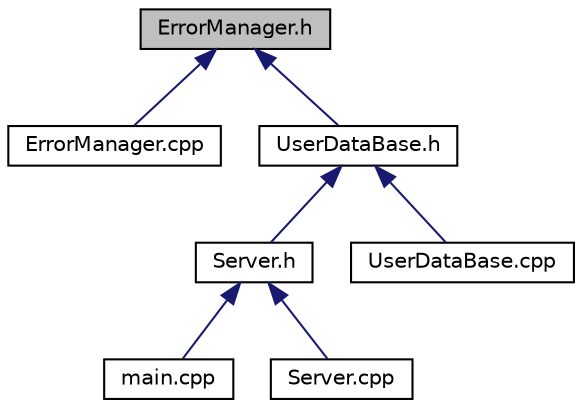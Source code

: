 digraph "ErrorManager.h"
{
 // LATEX_PDF_SIZE
  edge [fontname="Helvetica",fontsize="10",labelfontname="Helvetica",labelfontsize="10"];
  node [fontname="Helvetica",fontsize="10",shape=record];
  Node1 [label="ErrorManager.h",height=0.2,width=0.4,color="black", fillcolor="grey75", style="filled", fontcolor="black",tooltip="Заголовочный файл для модуля ErrorManager."];
  Node1 -> Node2 [dir="back",color="midnightblue",fontsize="10",style="solid",fontname="Helvetica"];
  Node2 [label="ErrorManager.cpp",height=0.2,width=0.4,color="black", fillcolor="white", style="filled",URL="$ErrorManager_8cpp.html",tooltip=" "];
  Node1 -> Node3 [dir="back",color="midnightblue",fontsize="10",style="solid",fontname="Helvetica"];
  Node3 [label="UserDataBase.h",height=0.2,width=0.4,color="black", fillcolor="white", style="filled",URL="$UserDataBase_8h.html",tooltip="Заголовочный файл для модуля UserDataBase."];
  Node3 -> Node4 [dir="back",color="midnightblue",fontsize="10",style="solid",fontname="Helvetica"];
  Node4 [label="Server.h",height=0.2,width=0.4,color="black", fillcolor="white", style="filled",URL="$Server_8h.html",tooltip="Заголовочный файл для модуля Server."];
  Node4 -> Node5 [dir="back",color="midnightblue",fontsize="10",style="solid",fontname="Helvetica"];
  Node5 [label="main.cpp",height=0.2,width=0.4,color="black", fillcolor="white", style="filled",URL="$main_8cpp.html",tooltip=" "];
  Node4 -> Node6 [dir="back",color="midnightblue",fontsize="10",style="solid",fontname="Helvetica"];
  Node6 [label="Server.cpp",height=0.2,width=0.4,color="black", fillcolor="white", style="filled",URL="$Server_8cpp.html",tooltip=" "];
  Node3 -> Node7 [dir="back",color="midnightblue",fontsize="10",style="solid",fontname="Helvetica"];
  Node7 [label="UserDataBase.cpp",height=0.2,width=0.4,color="black", fillcolor="white", style="filled",URL="$UserDataBase_8cpp.html",tooltip=" "];
}
